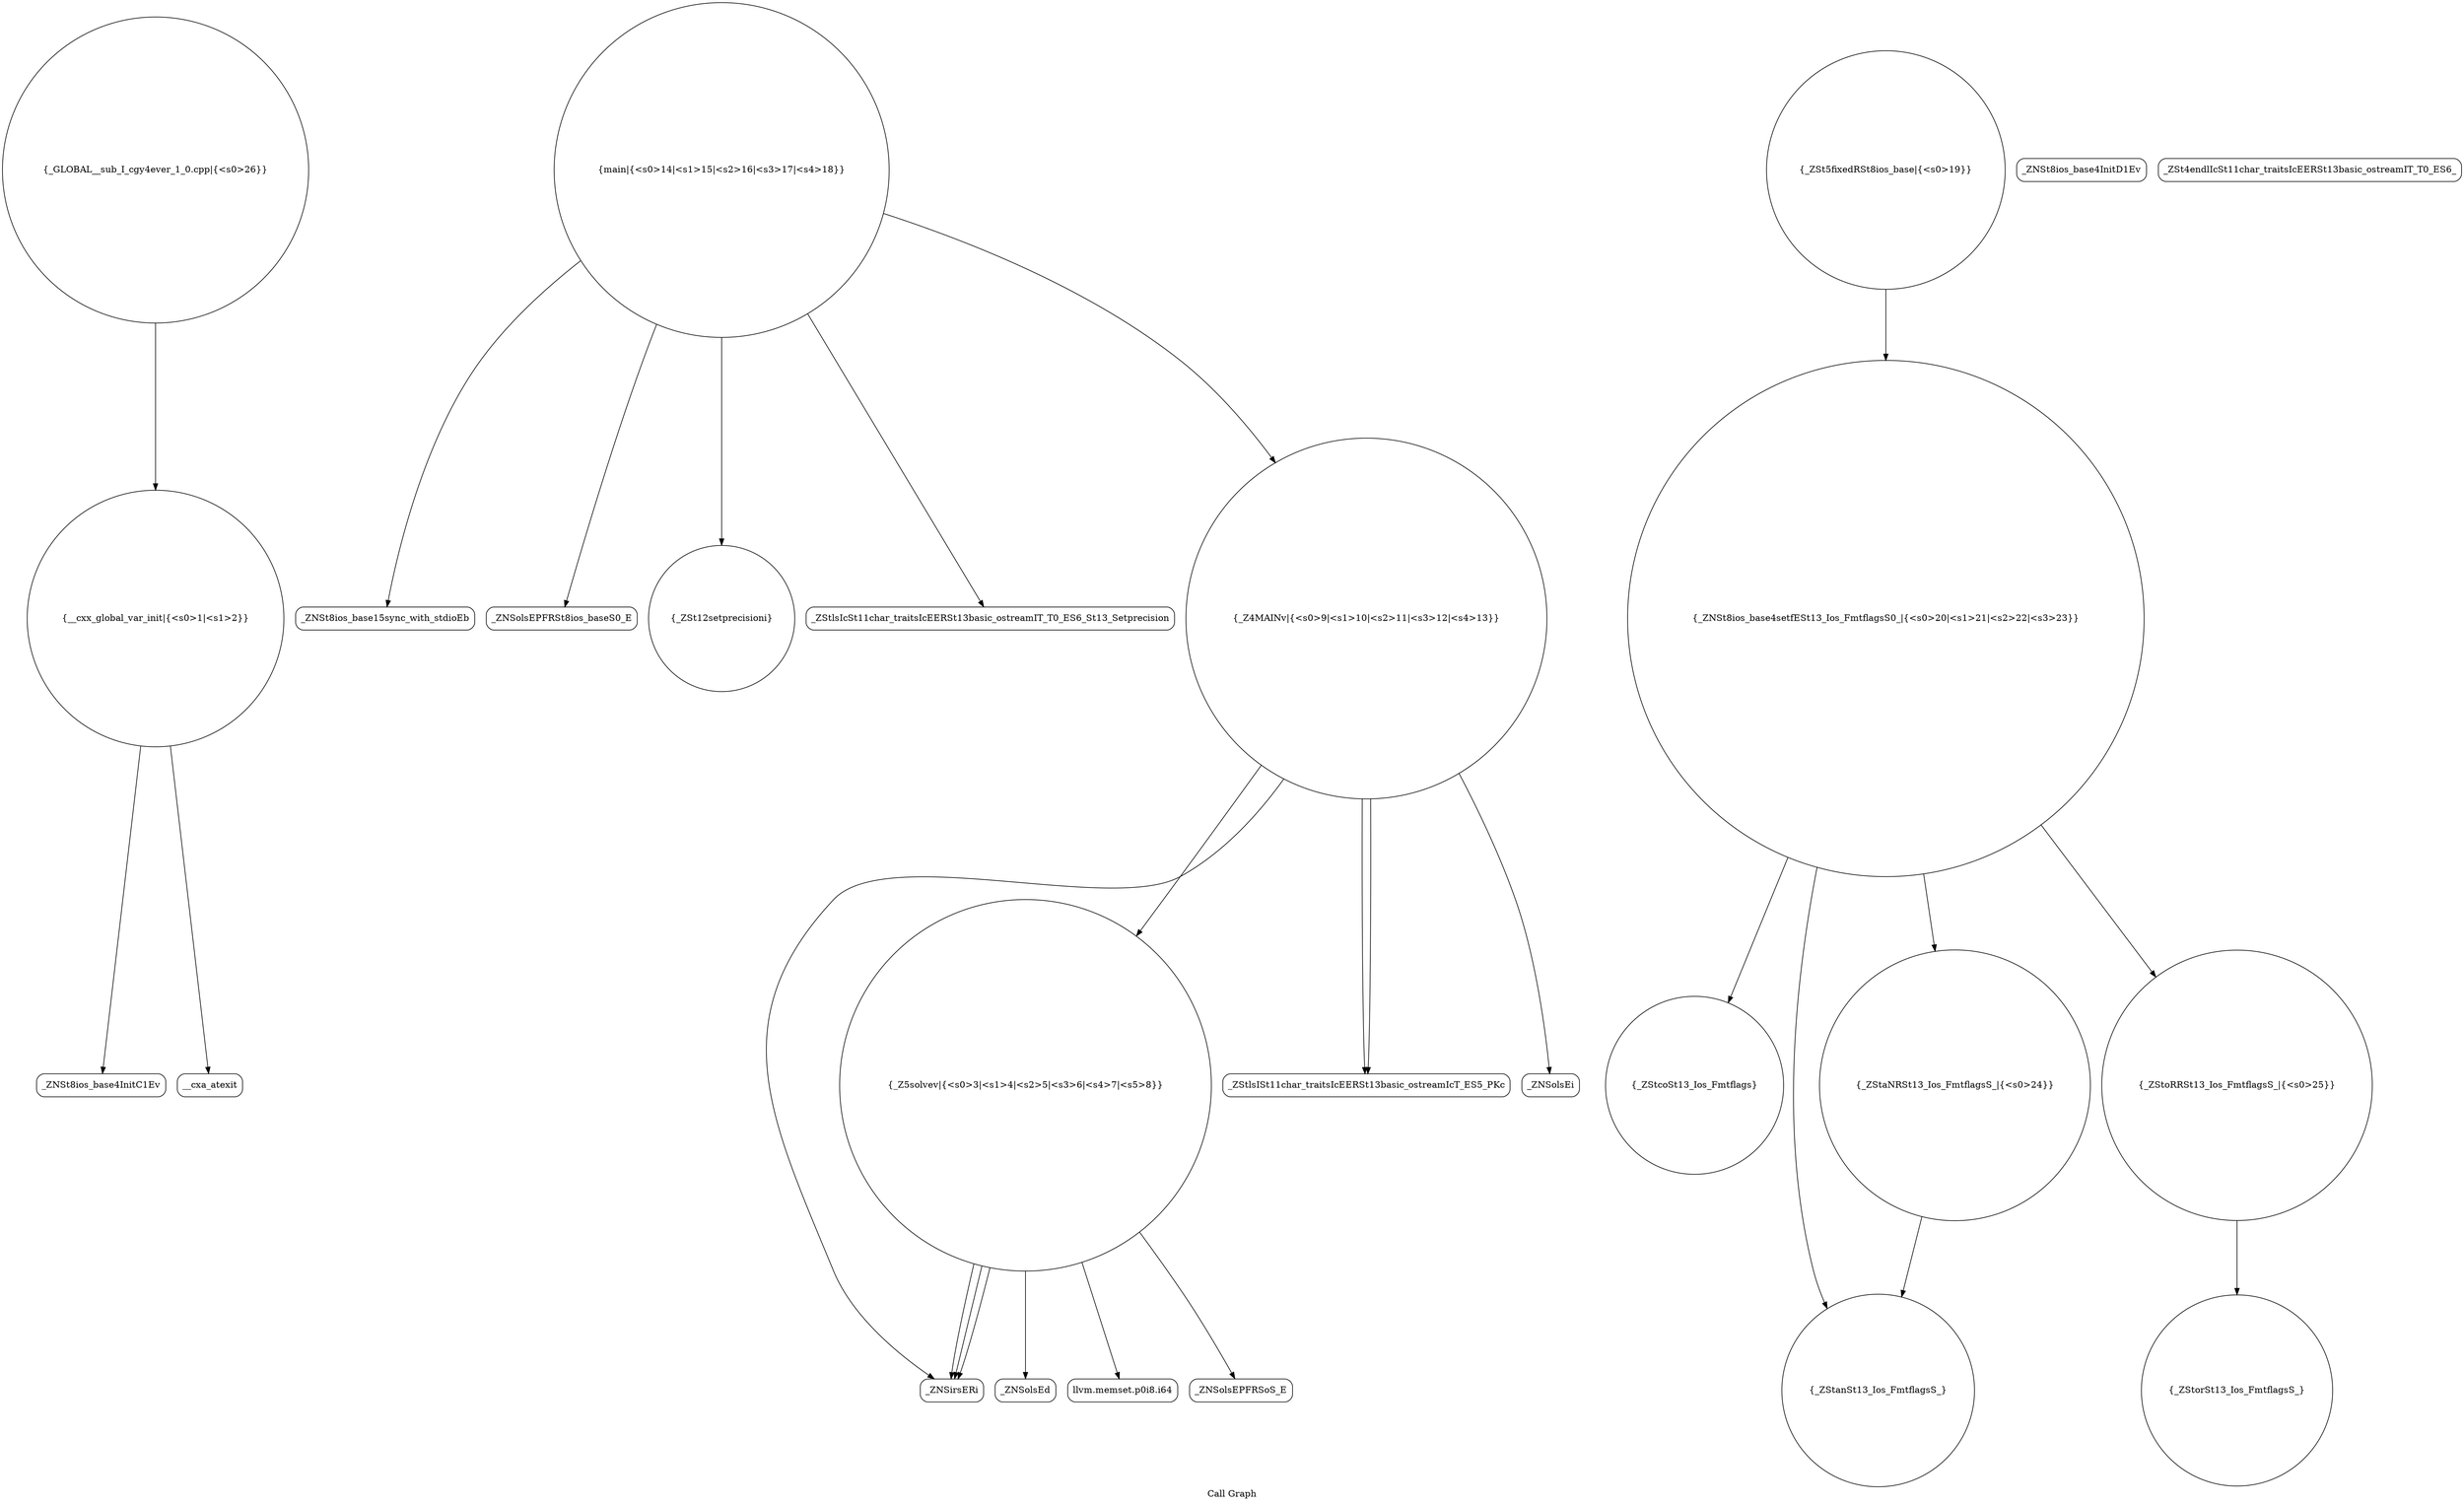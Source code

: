 digraph "Call Graph" {
	label="Call Graph";

	Node0x55fc81619cb0 [shape=record,shape=circle,label="{__cxx_global_var_init|{<s0>1|<s1>2}}"];
	Node0x55fc81619cb0:s0 -> Node0x55fc8161a140[color=black];
	Node0x55fc81619cb0:s1 -> Node0x55fc8161a240[color=black];
	Node0x55fc8161a440 [shape=record,shape=Mrecord,label="{_ZNSolsEd}"];
	Node0x55fc8161a7c0 [shape=record,shape=Mrecord,label="{_ZNSt8ios_base15sync_with_stdioEb}"];
	Node0x55fc8161ab40 [shape=record,shape=circle,label="{_ZStcoSt13_Ios_Fmtflags}"];
	Node0x55fc8161a1c0 [shape=record,shape=Mrecord,label="{_ZNSt8ios_base4InitD1Ev}"];
	Node0x55fc8161a540 [shape=record,shape=Mrecord,label="{_ZSt4endlIcSt11char_traitsIcEERSt13basic_ostreamIT_T0_ES6_}"];
	Node0x55fc8161a8c0 [shape=record,shape=Mrecord,label="{_ZNSolsEPFRSt8ios_baseS0_E}"];
	Node0x55fc8161ac40 [shape=record,shape=circle,label="{_ZStanSt13_Ios_FmtflagsS_}"];
	Node0x55fc8161a2c0 [shape=record,shape=circle,label="{_Z5solvev|{<s0>3|<s1>4|<s2>5|<s3>6|<s4>7|<s5>8}}"];
	Node0x55fc8161a2c0:s0 -> Node0x55fc8161a340[color=black];
	Node0x55fc8161a2c0:s1 -> Node0x55fc8161a340[color=black];
	Node0x55fc8161a2c0:s2 -> Node0x55fc8161a340[color=black];
	Node0x55fc8161a2c0:s3 -> Node0x55fc8161a3c0[color=black];
	Node0x55fc8161a2c0:s4 -> Node0x55fc8161a440[color=black];
	Node0x55fc8161a2c0:s5 -> Node0x55fc8161a4c0[color=black];
	Node0x55fc8161a640 [shape=record,shape=Mrecord,label="{_ZStlsISt11char_traitsIcEERSt13basic_ostreamIcT_ES5_PKc}"];
	Node0x55fc8161a9c0 [shape=record,shape=circle,label="{_ZSt12setprecisioni}"];
	Node0x55fc8161ad40 [shape=record,shape=circle,label="{_GLOBAL__sub_I_cgy4ever_1_0.cpp|{<s0>26}}"];
	Node0x55fc8161ad40:s0 -> Node0x55fc81619cb0[color=black];
	Node0x55fc8161a3c0 [shape=record,shape=Mrecord,label="{llvm.memset.p0i8.i64}"];
	Node0x55fc8161a740 [shape=record,shape=circle,label="{main|{<s0>14|<s1>15|<s2>16|<s3>17|<s4>18}}"];
	Node0x55fc8161a740:s0 -> Node0x55fc8161a7c0[color=black];
	Node0x55fc8161a740:s1 -> Node0x55fc8161a8c0[color=black];
	Node0x55fc8161a740:s2 -> Node0x55fc8161a9c0[color=black];
	Node0x55fc8161a740:s3 -> Node0x55fc8161a840[color=black];
	Node0x55fc8161a740:s4 -> Node0x55fc8161a5c0[color=black];
	Node0x55fc8161aac0 [shape=record,shape=circle,label="{_ZStaNRSt13_Ios_FmtflagsS_|{<s0>24}}"];
	Node0x55fc8161aac0:s0 -> Node0x55fc8161ac40[color=black];
	Node0x55fc8161a140 [shape=record,shape=Mrecord,label="{_ZNSt8ios_base4InitC1Ev}"];
	Node0x55fc8161a4c0 [shape=record,shape=Mrecord,label="{_ZNSolsEPFRSoS_E}"];
	Node0x55fc8161a840 [shape=record,shape=Mrecord,label="{_ZStlsIcSt11char_traitsIcEERSt13basic_ostreamIT_T0_ES6_St13_Setprecision}"];
	Node0x55fc8161abc0 [shape=record,shape=circle,label="{_ZStoRRSt13_Ios_FmtflagsS_|{<s0>25}}"];
	Node0x55fc8161abc0:s0 -> Node0x55fc8161acc0[color=black];
	Node0x55fc8161a240 [shape=record,shape=Mrecord,label="{__cxa_atexit}"];
	Node0x55fc8161a5c0 [shape=record,shape=circle,label="{_Z4MAINv|{<s0>9|<s1>10|<s2>11|<s3>12|<s4>13}}"];
	Node0x55fc8161a5c0:s0 -> Node0x55fc8161a340[color=black];
	Node0x55fc8161a5c0:s1 -> Node0x55fc8161a640[color=black];
	Node0x55fc8161a5c0:s2 -> Node0x55fc8161a6c0[color=black];
	Node0x55fc8161a5c0:s3 -> Node0x55fc8161a640[color=black];
	Node0x55fc8161a5c0:s4 -> Node0x55fc8161a2c0[color=black];
	Node0x55fc8161a940 [shape=record,shape=circle,label="{_ZSt5fixedRSt8ios_base|{<s0>19}}"];
	Node0x55fc8161a940:s0 -> Node0x55fc8161aa40[color=black];
	Node0x55fc8161acc0 [shape=record,shape=circle,label="{_ZStorSt13_Ios_FmtflagsS_}"];
	Node0x55fc8161a340 [shape=record,shape=Mrecord,label="{_ZNSirsERi}"];
	Node0x55fc8161a6c0 [shape=record,shape=Mrecord,label="{_ZNSolsEi}"];
	Node0x55fc8161aa40 [shape=record,shape=circle,label="{_ZNSt8ios_base4setfESt13_Ios_FmtflagsS0_|{<s0>20|<s1>21|<s2>22|<s3>23}}"];
	Node0x55fc8161aa40:s0 -> Node0x55fc8161ab40[color=black];
	Node0x55fc8161aa40:s1 -> Node0x55fc8161aac0[color=black];
	Node0x55fc8161aa40:s2 -> Node0x55fc8161ac40[color=black];
	Node0x55fc8161aa40:s3 -> Node0x55fc8161abc0[color=black];
}

